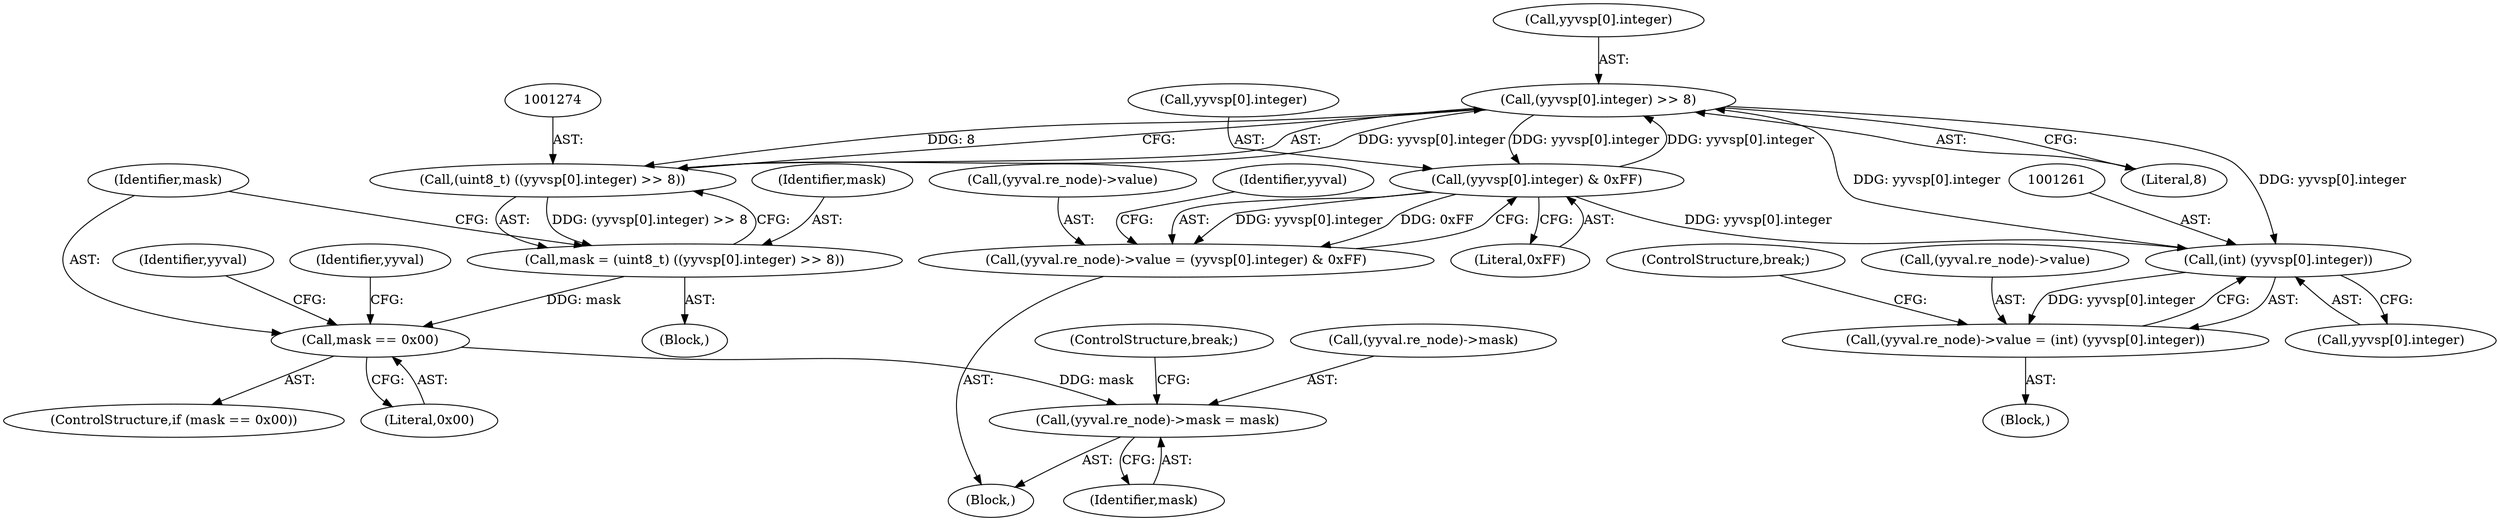 digraph "0_yara_10e8bd3071677dd1fa76beeef4bc2fc427cea5e7_0@pointer" {
"1001275" [label="(Call,(yyvsp[0].integer) >> 8)"];
"1001260" [label="(Call,(int) (yyvsp[0].integer))"];
"1001325" [label="(Call,(yyvsp[0].integer) & 0xFF)"];
"1001275" [label="(Call,(yyvsp[0].integer) >> 8)"];
"1001254" [label="(Call,(yyval.re_node)->value = (int) (yyvsp[0].integer))"];
"1001273" [label="(Call,(uint8_t) ((yyvsp[0].integer) >> 8))"];
"1001271" [label="(Call,mask = (uint8_t) ((yyvsp[0].integer) >> 8))"];
"1001283" [label="(Call,mask == 0x00)"];
"1001332" [label="(Call,(yyval.re_node)->mask = mask)"];
"1001319" [label="(Call,(yyval.re_node)->value = (yyvsp[0].integer) & 0xFF)"];
"1001272" [label="(Identifier,mask)"];
"1001254" [label="(Call,(yyval.re_node)->value = (int) (yyvsp[0].integer))"];
"1001282" [label="(ControlStructure,if (mask == 0x00))"];
"1001283" [label="(Call,mask == 0x00)"];
"1001320" [label="(Call,(yyval.re_node)->value)"];
"1001333" [label="(Call,(yyval.re_node)->mask)"];
"1001306" [label="(Identifier,yyval)"];
"1001271" [label="(Call,mask = (uint8_t) ((yyvsp[0].integer) >> 8))"];
"1001284" [label="(Identifier,mask)"];
"1001289" [label="(Identifier,yyval)"];
"1001260" [label="(Call,(int) (yyvsp[0].integer))"];
"1001319" [label="(Call,(yyval.re_node)->value = (yyvsp[0].integer) & 0xFF)"];
"1001273" [label="(Call,(uint8_t) ((yyvsp[0].integer) >> 8))"];
"1001269" [label="(Block,)"];
"1001332" [label="(Call,(yyval.re_node)->mask = mask)"];
"1001326" [label="(Call,yyvsp[0].integer)"];
"1001331" [label="(Literal,0xFF)"];
"1001303" [label="(Block,)"];
"1001339" [label="(ControlStructure,break;)"];
"1001285" [label="(Literal,0x00)"];
"1001276" [label="(Call,yyvsp[0].integer)"];
"1001267" [label="(ControlStructure,break;)"];
"1001255" [label="(Call,(yyval.re_node)->value)"];
"1001325" [label="(Call,(yyvsp[0].integer) & 0xFF)"];
"1001338" [label="(Identifier,mask)"];
"1001335" [label="(Identifier,yyval)"];
"1001275" [label="(Call,(yyvsp[0].integer) >> 8)"];
"1001281" [label="(Literal,8)"];
"1001238" [label="(Block,)"];
"1001262" [label="(Call,yyvsp[0].integer)"];
"1001275" -> "1001273"  [label="AST: "];
"1001275" -> "1001281"  [label="CFG: "];
"1001276" -> "1001275"  [label="AST: "];
"1001281" -> "1001275"  [label="AST: "];
"1001273" -> "1001275"  [label="CFG: "];
"1001275" -> "1001260"  [label="DDG: yyvsp[0].integer"];
"1001275" -> "1001273"  [label="DDG: yyvsp[0].integer"];
"1001275" -> "1001273"  [label="DDG: 8"];
"1001260" -> "1001275"  [label="DDG: yyvsp[0].integer"];
"1001325" -> "1001275"  [label="DDG: yyvsp[0].integer"];
"1001275" -> "1001325"  [label="DDG: yyvsp[0].integer"];
"1001260" -> "1001254"  [label="AST: "];
"1001260" -> "1001262"  [label="CFG: "];
"1001261" -> "1001260"  [label="AST: "];
"1001262" -> "1001260"  [label="AST: "];
"1001254" -> "1001260"  [label="CFG: "];
"1001260" -> "1001254"  [label="DDG: yyvsp[0].integer"];
"1001325" -> "1001260"  [label="DDG: yyvsp[0].integer"];
"1001325" -> "1001319"  [label="AST: "];
"1001325" -> "1001331"  [label="CFG: "];
"1001326" -> "1001325"  [label="AST: "];
"1001331" -> "1001325"  [label="AST: "];
"1001319" -> "1001325"  [label="CFG: "];
"1001325" -> "1001319"  [label="DDG: yyvsp[0].integer"];
"1001325" -> "1001319"  [label="DDG: 0xFF"];
"1001254" -> "1001238"  [label="AST: "];
"1001255" -> "1001254"  [label="AST: "];
"1001267" -> "1001254"  [label="CFG: "];
"1001273" -> "1001271"  [label="AST: "];
"1001274" -> "1001273"  [label="AST: "];
"1001271" -> "1001273"  [label="CFG: "];
"1001273" -> "1001271"  [label="DDG: (yyvsp[0].integer) >> 8"];
"1001271" -> "1001269"  [label="AST: "];
"1001272" -> "1001271"  [label="AST: "];
"1001284" -> "1001271"  [label="CFG: "];
"1001271" -> "1001283"  [label="DDG: mask"];
"1001283" -> "1001282"  [label="AST: "];
"1001283" -> "1001285"  [label="CFG: "];
"1001284" -> "1001283"  [label="AST: "];
"1001285" -> "1001283"  [label="AST: "];
"1001289" -> "1001283"  [label="CFG: "];
"1001306" -> "1001283"  [label="CFG: "];
"1001283" -> "1001332"  [label="DDG: mask"];
"1001332" -> "1001303"  [label="AST: "];
"1001332" -> "1001338"  [label="CFG: "];
"1001333" -> "1001332"  [label="AST: "];
"1001338" -> "1001332"  [label="AST: "];
"1001339" -> "1001332"  [label="CFG: "];
"1001319" -> "1001303"  [label="AST: "];
"1001320" -> "1001319"  [label="AST: "];
"1001335" -> "1001319"  [label="CFG: "];
}
